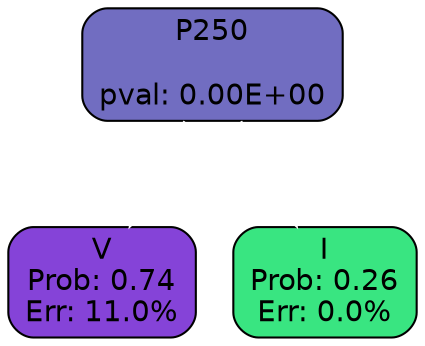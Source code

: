 digraph Tree {
node [shape=box, style="filled, rounded", color="black", fontname=helvetica] ;
graph [splines=straight, bgcolor=transparent, dpi=600] ;
edge [fontname=helvetica,color=white] ;
1 [label="P250

pval: 0.00E+00", fillcolor="#716dc1",fontcolor="black"] ;
2 [label="V
Prob: 0.74
Err: 11.0%", fillcolor="#8543d8",fontcolor="black"] ;
3 [label="I
Prob: 0.26
Err: 0.0%", fillcolor="#39e581",fontcolor="black"] ;
1 -> 2 [label="PSEX",fontcolor=white] ;
1 -> 3 [label="T",fontcolor=white] ;
}